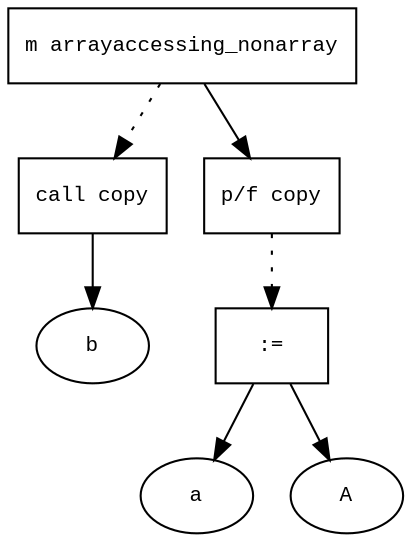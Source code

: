 digraph AST {
  graph [fontname="Times New Roman",fontsize=10];
  node  [fontname="Courier New",fontsize=10];
  edge  [fontname="Times New Roman",fontsize=10];

  node0 [label="m arrayaccessing_nonarray",shape=box];
  node8 [label="call copy",shape=box];
  node9 [label="b",shape=ellipse];
  node8->node9;
  node0 -> node8 [style=dotted];
  node3 [label="p/f copy",shape=box];
  node6 [label=":=",shape=box];
  node4 [label="a",shape=ellipse];
  node6->node4;
  node5 [label="A",shape=ellipse];
  node6->node5;
  node3 -> node6 [style=dotted];
  node0 -> node3;
}
